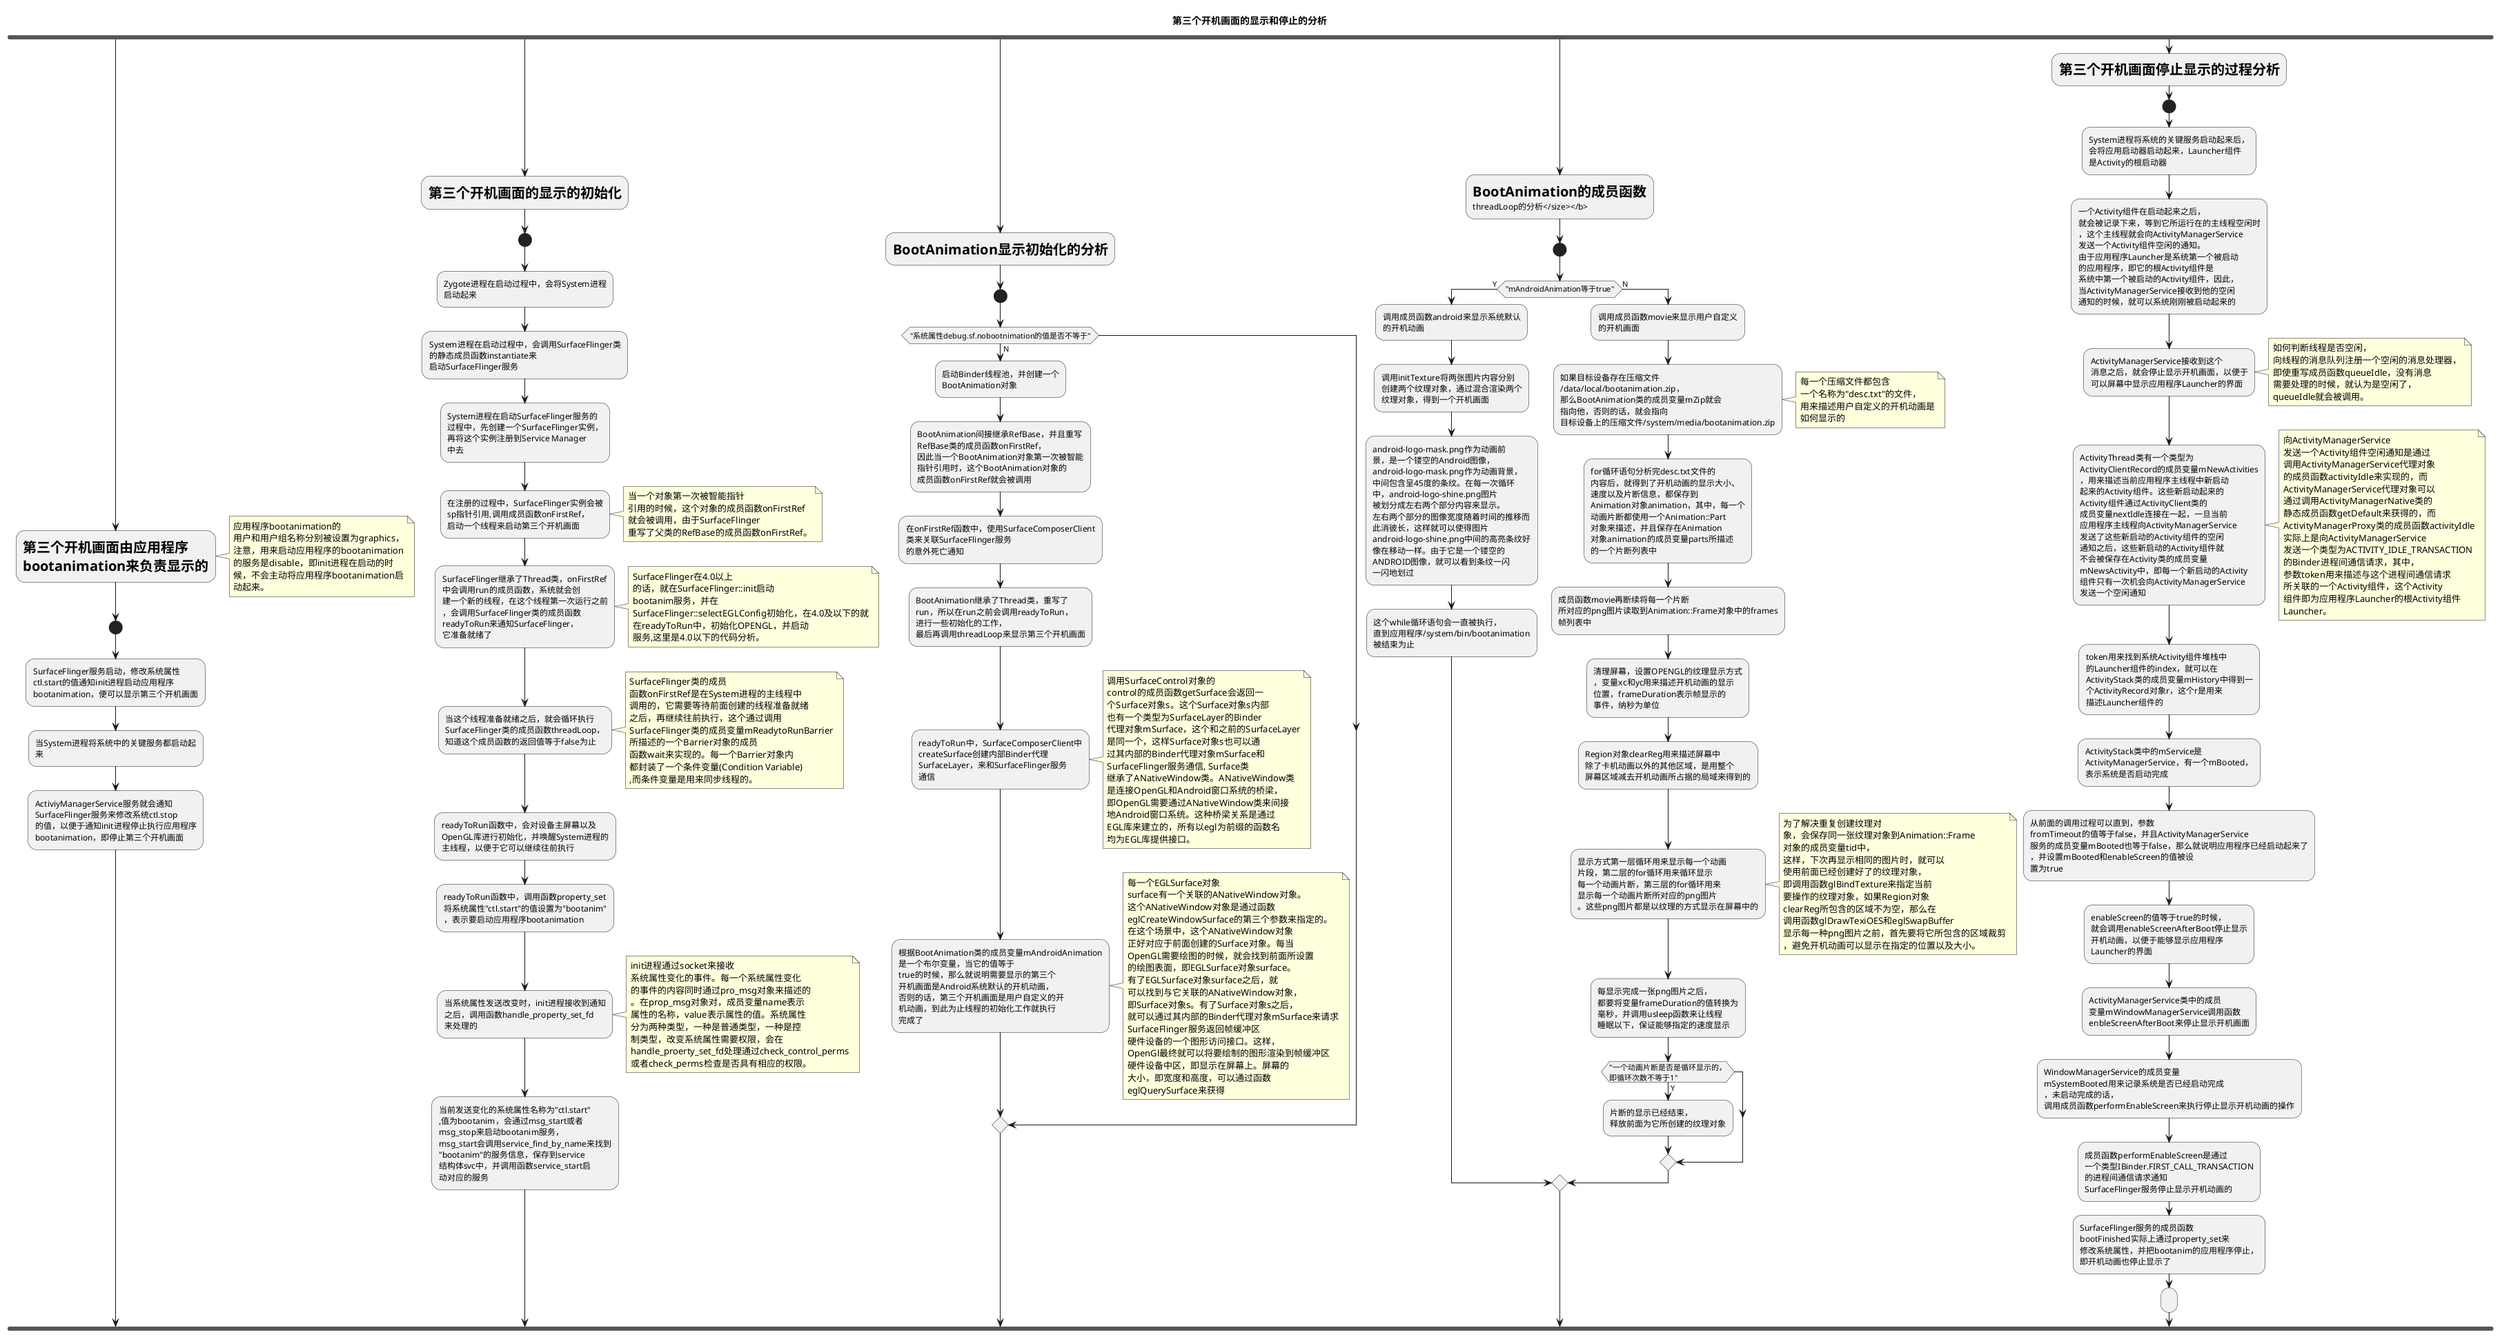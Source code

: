 @startuml

title 第三个开机画面的显示和停止的分析

fork

:<b><size:20>第三个开机画面由应用程序</size></b>\n<b><size:20>bootanimation来负责显示的</size></b>;

note right : 应用程序bootanimation的\n用户和用户组名称分别被设置为graphics，\n注意，用来启动应用程序的bootanimation\n的服务是disable，即init进程在启动的时\n候，不会主动将应用程序bootanimation启\n动起来。

start

:SurfaceFlinger服务启动，修改系统属性\nctl.start的值通知init进程启动应用程序\nbootanimation，便可以显示第三个开机画面;

:当System进程将系统中的关键服务都启动起\n来;

:ActiviyManagerService服务就会通知\nSurfaceFlinger服务来修改系统ctl.stop\n的值，以便于通知init进程停止执行应用程序\nbootanimation，即停止第三个开机画面;




fork again

:<b><size:20>第三个开机画面的显示的初始化</size></b>;

start 

:Zygote进程在启动过程中，会将System进程\n启动起来;

:System进程在启动过程中，会调用SurfaceFlinger类\n的静态成员函数instantiate来\n启动SurfaceFlinger服务;

:System进程在启动SurfaceFlinger服务的\n过程中，先创建一个SurfaceFlinger实例，\n再将这个实例注册到Service Manager\n中去;

:在注册的过程中，SurfaceFlinger实例会被\nsp指针引用,调用成员函数onFirstRef，\n启动一个线程来启动第三个开机画面;
note right : 当一个对象第一次被智能指针\n引用的时候，这个对象的成员函数onFirstRef\n就会被调用，由于SurfaceFlinger\n重写了父类的RefBase的成员函数onFirstRef。

:SurfaceFlinger继承了Thread类，onFirstRef\n中会调用run的成员函数，系统就会创\n建一个新的线程，在这个线程第一次运行之前\n，会调用SurfaceFlinger类的成员函数\nreadyToRun来通知SurfaceFlinger，\n它准备就绪了;

note right : SurfaceFlinger在4.0以上\n的话，就在SurfaceFlinger::init启动\nbootanim服务，并在\nSurfaceFlinger::selectEGLConfig初始化，在4.0及以下的就\n在readyToRun中，初始化OPENGL，并启动\n服务,这里是4.0以下的代码分析。

:当这个线程准备就绪之后，就会循环执行\nSurfaceFlinger类的成员函数threadLoop，\n知道这个成员函数的返回值等于false为止;

note right : SurfaceFlinger类的成员\n函数onFirstRef是在System进程的主线程中\n调用的，它需要等待前面创建的线程准备就绪\n之后，再继续往前执行，这个通过调用\nSurfaceFlinger类的成员变量mReadytoRunBarrier\n所描述的一个Barrier对象的成员\n函数wait来实现的。每一个Barrier对象内\n都封装了一个条件变量(Condition Variable)\n,而条件变量是用来同步线程的。

:readyToRun函数中，会对设备主屏幕以及\nOpenGL库进行初始化，并唤醒System进程的\n主线程，以便于它可以继续往前执行;

:readyToRun函数中，调用函数property_set\n将系统属性"ctl.start"的值设置为"bootanim"\n，表示要启动应用程序bootanimation;

:当系统属性发送改变时，init进程接收到通知\n之后，调用函数handle_property_set_fd\n来处理的;

note right : init进程通过socket来接收\n系统属性变化的事件。每一个系统属性变化\n的事件的内容同时通过pro_msg对象来描述的\n。在prop_msg对象对，成员变量name表示\n属性的名称，value表示属性的值。系统属性\n分为两种类型，一种是普通类型，一种是控\n制类型，改变系统属性需要权限，会在\nhandle_proerty_set_fd处理通过check_control_perms\n或者check_perms检查是否具有相应的权限。

:当前发送变化的系统属性名称为"ctl.start"\n,值为bootanim，会通过msg_start或者\nmsg_stop来启动bootanim服务，\nmsg_start会调用service_find_by_name来找到\n"bootanim"的服务信息，保存到service\n结构体svc中，并调用函数service_start启\n动对应的服务;


fork again

:<b><size:20>BootAnimation显示初始化的分析</size></b>;

start 

if("系统属性debug.sf.nobootnimation的值是否不等于") then (N)

:启动Binder线程池，并创建一个\nBootAnimation对象;

:BootAnimation间接继承RefBase，并且重写\nRefBase类的成员函数onFirstRef，\n因此当一个BootAnimation对象第一次被智能\n指针引用时，这个BootAnimation对象的\n成员函数onFirstRef就会被调用;

:在onFirstRef函数中，使用SurfaceComposerClient\n类来关联SurfaceFlinger服务\n的意外死亡通知;

:BootAnimation继承了Thread类，重写了\nrun，所以在run之前会调用readyToRun，\n进行一些初始化的工作，\n最后再调用threadLoop来显示第三个开机画面;

:readyToRun中，SurfaceComposerClient中\ncreateSurface创建内部Binder代理\nSurfaceLayer，来和SurfaceFlinger服务\n通信;

note right : 调用SurfaceControl对象的\ncontrol的成员函数getSurface会返回一\n个Surface对象s。这个Surface对象s内部\n也有一个类型为SurfaceLayer的Binder\n代理对象mSurface，这个和之前的SurfaceLayer\n是同一个，这样Surface对象s也可以通\n过其内部的Binder代理对象mSurface和\nSurfaceFlinger服务通信, Surface类\n继承了ANativeWindow类。ANativeWindow类\n是连接OpenGL和Android窗口系统的桥梁，\n即OpenGL需要通过ANativeWindow类来间接\n地Android窗口系统。这种桥梁关系是通过\nEGL库来建立的，所有以egl为前缀的函数名\n均为EGL库提供接口。

:根据BootAnimation类的成员变量mAndroidAnimation\n是一个布尔变量，当它的值等于\ntrue的时候，那么就说明需要显示的第三个\n开机画面是Android系统默认的开机动画，\n否则的话，第三个开机画面是用户自定义的开\n机动画，到此为止线程的初始化工作就执行\n完成了;

note right : 每一个EGLSurface对象\nsurface有一个关联的ANativeWindow对象。\n这个ANativeWindow对象是通过函数\neglCreateWindowSurface的第三个参数来指定的。\n在这个场景中，这个ANativeWindow对象\n正好对应于前面创建的Surface对象。每当\nOpenGL需要绘图的时候，就会找到前面所设置\n的绘图表面，即EGLSurface对象surface。\n有了EGLSurface对象surface之后，就\n可以找到与它关联的ANativeWindow对象，\n即Surface对象s。有了Surface对象s之后，\n就可以通过其内部的Binder代理对象mSurface来请求\nSurfaceFlinger服务返回帧缓冲区\n硬件设备的一个图形访问接口。这样，\nOpenGl最终就可以将要绘制的图形渲染到帧缓冲区\n硬件设备中区，即显示在屏幕上。屏幕的\n大小，即宽度和高度，可以通过函数\neglQuerySurface来获得

endif

fork again

:<b><size:20>BootAnimation的成员函数\nthreadLoop的分析</size></b>;

start

if("mAndroidAnimation等于true") then (Y)
	
	:调用成员函数android来显示系统默认\n的开机动画;
	
	:调用initTexture将两张图片内容分别\n创建两个纹理对象，通过混合渲染两个\n纹理对象，得到一个开机画面;

	:android-logo-mask.png作为动画前\n景，是一个镂空的Android图像，\nandroid-logo-mask.png作为动画背景，\n中间包含呈45度的条纹。在每一次循环\n中，android-logo-shine.png图片\n被划分成左右两个部分内容来显示。\n左右两个部分的图像宽度随着时间的推移而\n此消彼长，这样就可以使得图片\nandroid-logo-shine.png中间的高亮条纹好\n像在移动一样。由于它是一个镂空的\nANDROID图像，就可以看到条纹一闪\n一闪地划过;

	:这个while循环语句会一直被执行，\n直到应用程序/system/bin/bootanimation\n被结束为止;

else (N)
	
	:调用成员函数movie来显示用户自定义\n的开机画面;

	:如果目标设备存在压缩文件\n/data/local/bootanimation.zip，\n那么BootAnimation类的成员变量mZip就会\n指向他，否则的话，就会指向\n目标设备上的压缩文件/system/media/bootanimation.zip;

	note right : 每一个压缩文件都包含\n一个名称为"desc.txt"的文件，\n用来描述用户自定义的开机动画是\n如何显示的

	:for循环语句分析完desc.txt文件的\n内容后，就得到了开机动画的显示大小、\n速度以及片断信息，都保存到\nAnimation对象animation，其中，每一个\n动画片断都使用一个Animation::Part\n对象来描述，并且保存在Animation\n对象animation的成员变量parts所描述\n的一个片断列表中;

	:成员函数movie再断续将每一个片断\n所对应的png图片读取到Animation::Frame对象中的frames\n帧列表中;

	:清理屏幕，设置OPENGL的纹理显示方式\n，变量xc和yc用来描述开机动画的显示\n位置，frameDuration表示帧显示的\n事件，纳秒为单位;

	:Region对象clearReg用来描述屏幕中\n除了卡机动画以外的其他区域，是用整个\n屏幕区域减去开机动画所占据的局域来得到的;

	:显示方式第一层循环用来显示每一个动画\n片段，第二层的for循环用来循环显示\n每一个动画片断，第三层的for循环用来\n显示每一个动画片断所对应的png图片\n。这些png图片都是以纹理的方式显示在屏幕中的;

	note right : 为了解决重复创建纹理对\n象，会保存同一张纹理对象到Animation::Frame\n对象的成员变量tid中，\n这样，下次再显示相同的图片时，就可以\n使用前面已经创建好了的纹理对象，\n即调用函数glBindTexture来指定当前\n要操作的纹理对象，如果Region对象\nclearReg所包含的区域不为空，那么在\n调用函数glDrawTexiOES和eglSwapBuffer\n显示每一种png图片之前，首先要将它所包含的区域裁剪\n，避免开机动画可以显示在指定的位置以及大小。

	:每显示完成一张png图片之后，\n都要将变量frameDuration的值转换为\n毫秒，并调用usleep函数来让线程\n睡眠以下，保证能够指定的速度显示;

	if("一个动画片断是否是循环显示的，\n即循环次数不等于1") then (Y)
	:片断的显示已经结束，\n释放前面为它所创建的纹理对象;

	endif

endif


fork again

:<b><size:20>第三个开机画面停止显示的过程分析</size></b>;

start 

:System进程将系统的关键服务启动起来后，\n会将应用启动器启动起来，Launcher组件\n是Activity的根启动器;

:一个Activity组件在启动起来之后，\n就会被记录下来，等到它所运行在的主线程空闲时\n，这个主线程就会向ActivityManagerService\n发送一个Activity组件空闲的通知。\n由于应用程序Launcher是系统第一个被启动\n的应用程序，即它的根Activity组件是\n系统中第一个被启动的Activity组件，因此，\n当ActivityManagerService接收到他的空闲\n通知的时候，就可以系统刚刚被启动起来的;

:ActivityManagerService接收到这个\n消息之后，就会停止显示开机画面，以便于\n可以屏幕中显示应用程序Launcher的界面;

note right : 如何判断线程是否空闲，\n向线程的消息队列注册一个空闲的消息处理器，\n即使重写成员函数queueIdle，没有消息\n需要处理的时候，就认为是空闲了，\nqueueIdle就会被调用。

:ActivityThread类有一个类型为\nActivityClientRecord的成员变量mNewActivities\n，用来描述当前应用程序主线程中新启动\n起来的Activity组件。这些新启动起来的\nActivity组件通过ActivityClient类的\n成员变量nextIdle连接在一起，一旦当前\n应用程序主线程向ActivityManagerService\n发送了这些新启动的Activity组件的空闲\n通知之后，这些新启动的Activity组件就\n不会被保存在Activity类的成员变量\nmNewsActivity中，即每一个新启动的Activity\n组件只有一次机会向ActivityManagerService\n发送一个空闲通知;

note right :向ActivityManagerService\n发送一个Activity组件空闲通知是通过\n调用ActivityManagerService代理对象\n的成员函数activityIdle来实现的，而\nActivityManagerService代理对象可以\n通过调用ActivityManagerNative类的\n静态成员函数getDefault来获得的，而\nActivityManagerProxy类的成员函数activityIdle\n实际上是向ActivityManagerService\n发送一个类型为ACTIVITY_IDLE_TRANSACTION\n的Binder进程间通信请求，其中，\n参数token用来描述与这个进程间通信请求\n所关联的一个Activity组件，这个Activity\n组件即为应用程序Launcher的根Activity组件\nLauncher。

:token用来找到系统Activity组件堆栈中\n的Launcher组件的index，就可以在\nActivityStack类的成员变量mHistory中得到一\n个ActivityRecord对象r，这个r是用来\n描述Launcher组件的;

:ActivityStack类中的mService是\nActivityManagerService，有一个mBooted，\n表示系统是否启动完成;

:从前面的调用过程可以直到，参数\nfromTimeout的值等于false，并且ActivityManagerService\n服务的成员变量mBooted也等于false，那么就说明应用程序已经启动起来了\n，并设置mBooted和enableScreen的值被设\n置为true;

:enableScreen的值等于true的时候，\n就会调用enableScreenAfterBoot停止显示\n开机动画，以便于能够显示应用程序\nLauncher的界面;

:ActivityManagerService类中的成员\n变量mWindowManagerService调用函数\nenbleScreenAfterBoot来停止显示开机画面;
 
:WindowManagerService的成员变量\nmSystemBooted用来记录系统是否已经启动完成\n，未启动完成的话，\n调用成员函数performEnableScreen来执行停止显示开机动画的操作;

:成员函数performEnableScreen是通过\n一个类型IBinder.FIRST_CALL_TRANSACTION\n的进程间通信请求通知\nSurfaceFlinger服务停止显示开机动画的;

:SurfaceFlinger服务的成员函数\nbootFinished实际上通过property_set来\n修改系统属性，并把bootanim的应用程序停止，\n即开机动画也停止显示了;

:;

@enduml